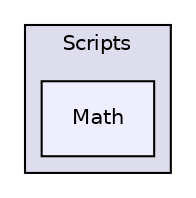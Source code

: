 digraph "F:/gamedev/unity/misc/da_test/Assets/DungeonArchitect/Scripts/Math" {
  compound=true
  node [ fontsize="10", fontname="Helvetica"];
  edge [ labelfontsize="10", labelfontname="Helvetica"];
  subgraph clusterdir_86ed760c24122780955541de199b606c {
    graph [ bgcolor="#ddddee", pencolor="black", label="Scripts" fontname="Helvetica", fontsize="10", URL="dir_86ed760c24122780955541de199b606c.html"]
  dir_9728393fc0585703464e66bf9023f950 [shape=box, label="Math", style="filled", fillcolor="#eeeeff", pencolor="black", URL="dir_9728393fc0585703464e66bf9023f950.html"];
  }
}
